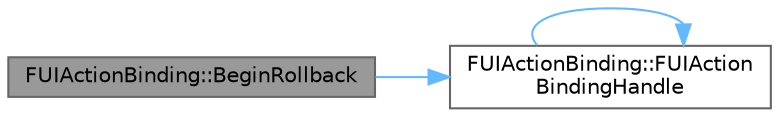 digraph "FUIActionBinding::BeginRollback"
{
 // INTERACTIVE_SVG=YES
 // LATEX_PDF_SIZE
  bgcolor="transparent";
  edge [fontname=Helvetica,fontsize=10,labelfontname=Helvetica,labelfontsize=10];
  node [fontname=Helvetica,fontsize=10,shape=box,height=0.2,width=0.4];
  rankdir="LR";
  Node1 [id="Node000001",label="FUIActionBinding::BeginRollback",height=0.2,width=0.4,color="gray40", fillcolor="grey60", style="filled", fontcolor="black",tooltip=" "];
  Node1 -> Node2 [id="edge1_Node000001_Node000002",color="steelblue1",style="solid",tooltip=" "];
  Node2 [id="Node000002",label="FUIActionBinding::FUIAction\lBindingHandle",height=0.2,width=0.4,color="grey40", fillcolor="white", style="filled",URL="$d3/dfb/structFUIActionBinding.html#abffea04cef6effc508c237fec8906c61",tooltip=" "];
  Node2 -> Node2 [id="edge2_Node000002_Node000002",color="steelblue1",style="solid",tooltip=" "];
}
